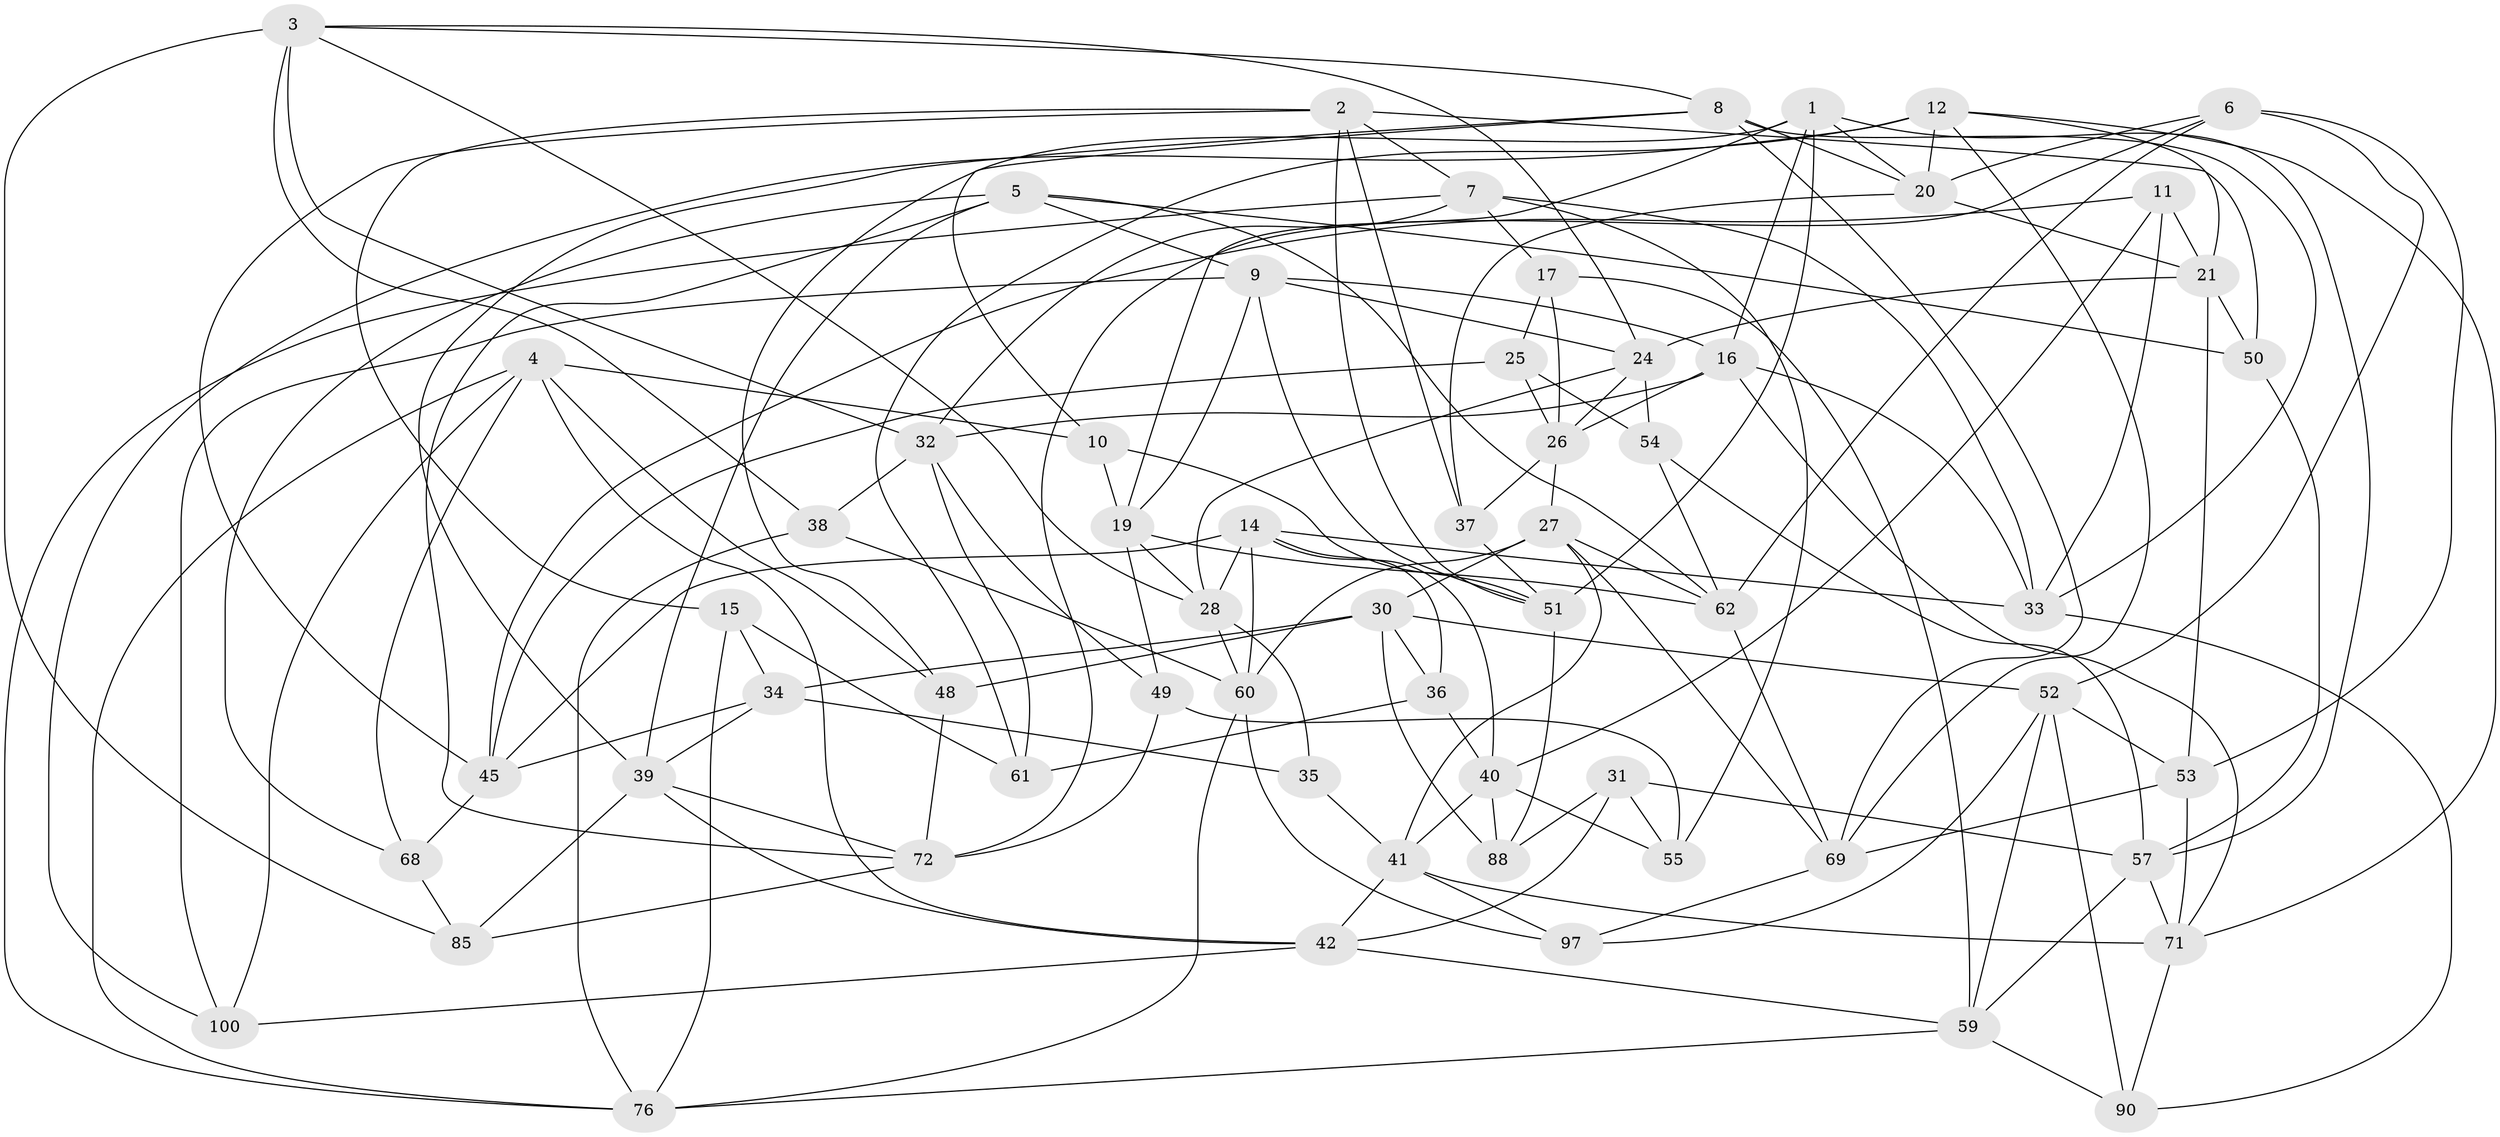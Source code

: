 // original degree distribution, {4: 1.0}
// Generated by graph-tools (version 1.1) at 2025/11/02/21/25 10:11:16]
// undirected, 61 vertices, 159 edges
graph export_dot {
graph [start="1"]
  node [color=gray90,style=filled];
  1 [super="+43"];
  2 [super="+87"];
  3 [super="+84"];
  4 [super="+18"];
  5 [super="+66"];
  6 [super="+13"];
  7 [super="+82"];
  8 [super="+99"];
  9 [super="+44"];
  10;
  11;
  12 [super="+75"];
  14 [super="+56"];
  15;
  16 [super="+22"];
  17;
  19 [super="+23"];
  20 [super="+81"];
  21 [super="+29"];
  24 [super="+58"];
  25;
  26 [super="+63"];
  27 [super="+67"];
  28 [super="+46"];
  30 [super="+74"];
  31;
  32 [super="+47"];
  33 [super="+95"];
  34 [super="+77"];
  35;
  36;
  37;
  38;
  39 [super="+65"];
  40 [super="+91"];
  41 [super="+79"];
  42 [super="+70"];
  45 [super="+64"];
  48;
  49;
  50;
  51 [super="+93"];
  52 [super="+92"];
  53 [super="+94"];
  54;
  55;
  57 [super="+73"];
  59 [super="+89"];
  60 [super="+96"];
  61;
  62 [super="+86"];
  68;
  69 [super="+80"];
  71 [super="+78"];
  72 [super="+98"];
  76 [super="+83"];
  85;
  88;
  90;
  97;
  100;
  1 -- 51;
  1 -- 48;
  1 -- 57;
  1 -- 20;
  1 -- 19;
  1 -- 16;
  2 -- 37;
  2 -- 7;
  2 -- 15;
  2 -- 51;
  2 -- 50;
  2 -- 45;
  3 -- 8;
  3 -- 32;
  3 -- 28;
  3 -- 24;
  3 -- 85;
  3 -- 38;
  4 -- 48;
  4 -- 10;
  4 -- 100;
  4 -- 76;
  4 -- 68;
  4 -- 42;
  5 -- 50;
  5 -- 68;
  5 -- 62;
  5 -- 72;
  5 -- 39;
  5 -- 9;
  6 -- 52;
  6 -- 72;
  6 -- 62;
  6 -- 20;
  6 -- 53 [weight=2];
  7 -- 17;
  7 -- 33;
  7 -- 76;
  7 -- 55;
  7 -- 32;
  8 -- 10;
  8 -- 69;
  8 -- 33;
  8 -- 39;
  8 -- 20;
  9 -- 100;
  9 -- 16;
  9 -- 24;
  9 -- 19;
  9 -- 51;
  10 -- 19;
  10 -- 51;
  11 -- 33;
  11 -- 21;
  11 -- 40;
  11 -- 45;
  12 -- 100;
  12 -- 69;
  12 -- 21;
  12 -- 61;
  12 -- 20;
  12 -- 71;
  14 -- 36;
  14 -- 40;
  14 -- 33;
  14 -- 28;
  14 -- 60;
  14 -- 45;
  15 -- 61;
  15 -- 76;
  15 -- 34;
  16 -- 71;
  16 -- 26;
  16 -- 33;
  16 -- 32;
  17 -- 25;
  17 -- 26;
  17 -- 59;
  19 -- 28;
  19 -- 49;
  19 -- 62;
  20 -- 21;
  20 -- 37;
  21 -- 53;
  21 -- 50;
  21 -- 24;
  24 -- 26;
  24 -- 54;
  24 -- 28;
  25 -- 54;
  25 -- 26;
  25 -- 45;
  26 -- 27;
  26 -- 37;
  27 -- 60;
  27 -- 41;
  27 -- 69;
  27 -- 62;
  27 -- 30;
  28 -- 35;
  28 -- 60;
  30 -- 36;
  30 -- 88;
  30 -- 52;
  30 -- 48;
  30 -- 34;
  31 -- 55;
  31 -- 42;
  31 -- 88;
  31 -- 57;
  32 -- 61;
  32 -- 49;
  32 -- 38;
  33 -- 90;
  34 -- 35 [weight=2];
  34 -- 39;
  34 -- 45;
  35 -- 41;
  36 -- 61;
  36 -- 40;
  37 -- 51;
  38 -- 76;
  38 -- 60;
  39 -- 85;
  39 -- 72;
  39 -- 42;
  40 -- 55;
  40 -- 88;
  40 -- 41;
  41 -- 42;
  41 -- 97;
  41 -- 71;
  42 -- 100;
  42 -- 59;
  45 -- 68;
  48 -- 72;
  49 -- 55;
  49 -- 72;
  50 -- 57;
  51 -- 88;
  52 -- 97;
  52 -- 59;
  52 -- 90;
  52 -- 53;
  53 -- 69;
  53 -- 71;
  54 -- 62;
  54 -- 57;
  57 -- 71;
  57 -- 59;
  59 -- 90;
  59 -- 76;
  60 -- 97;
  60 -- 76;
  62 -- 69;
  68 -- 85;
  69 -- 97;
  71 -- 90;
  72 -- 85;
}

